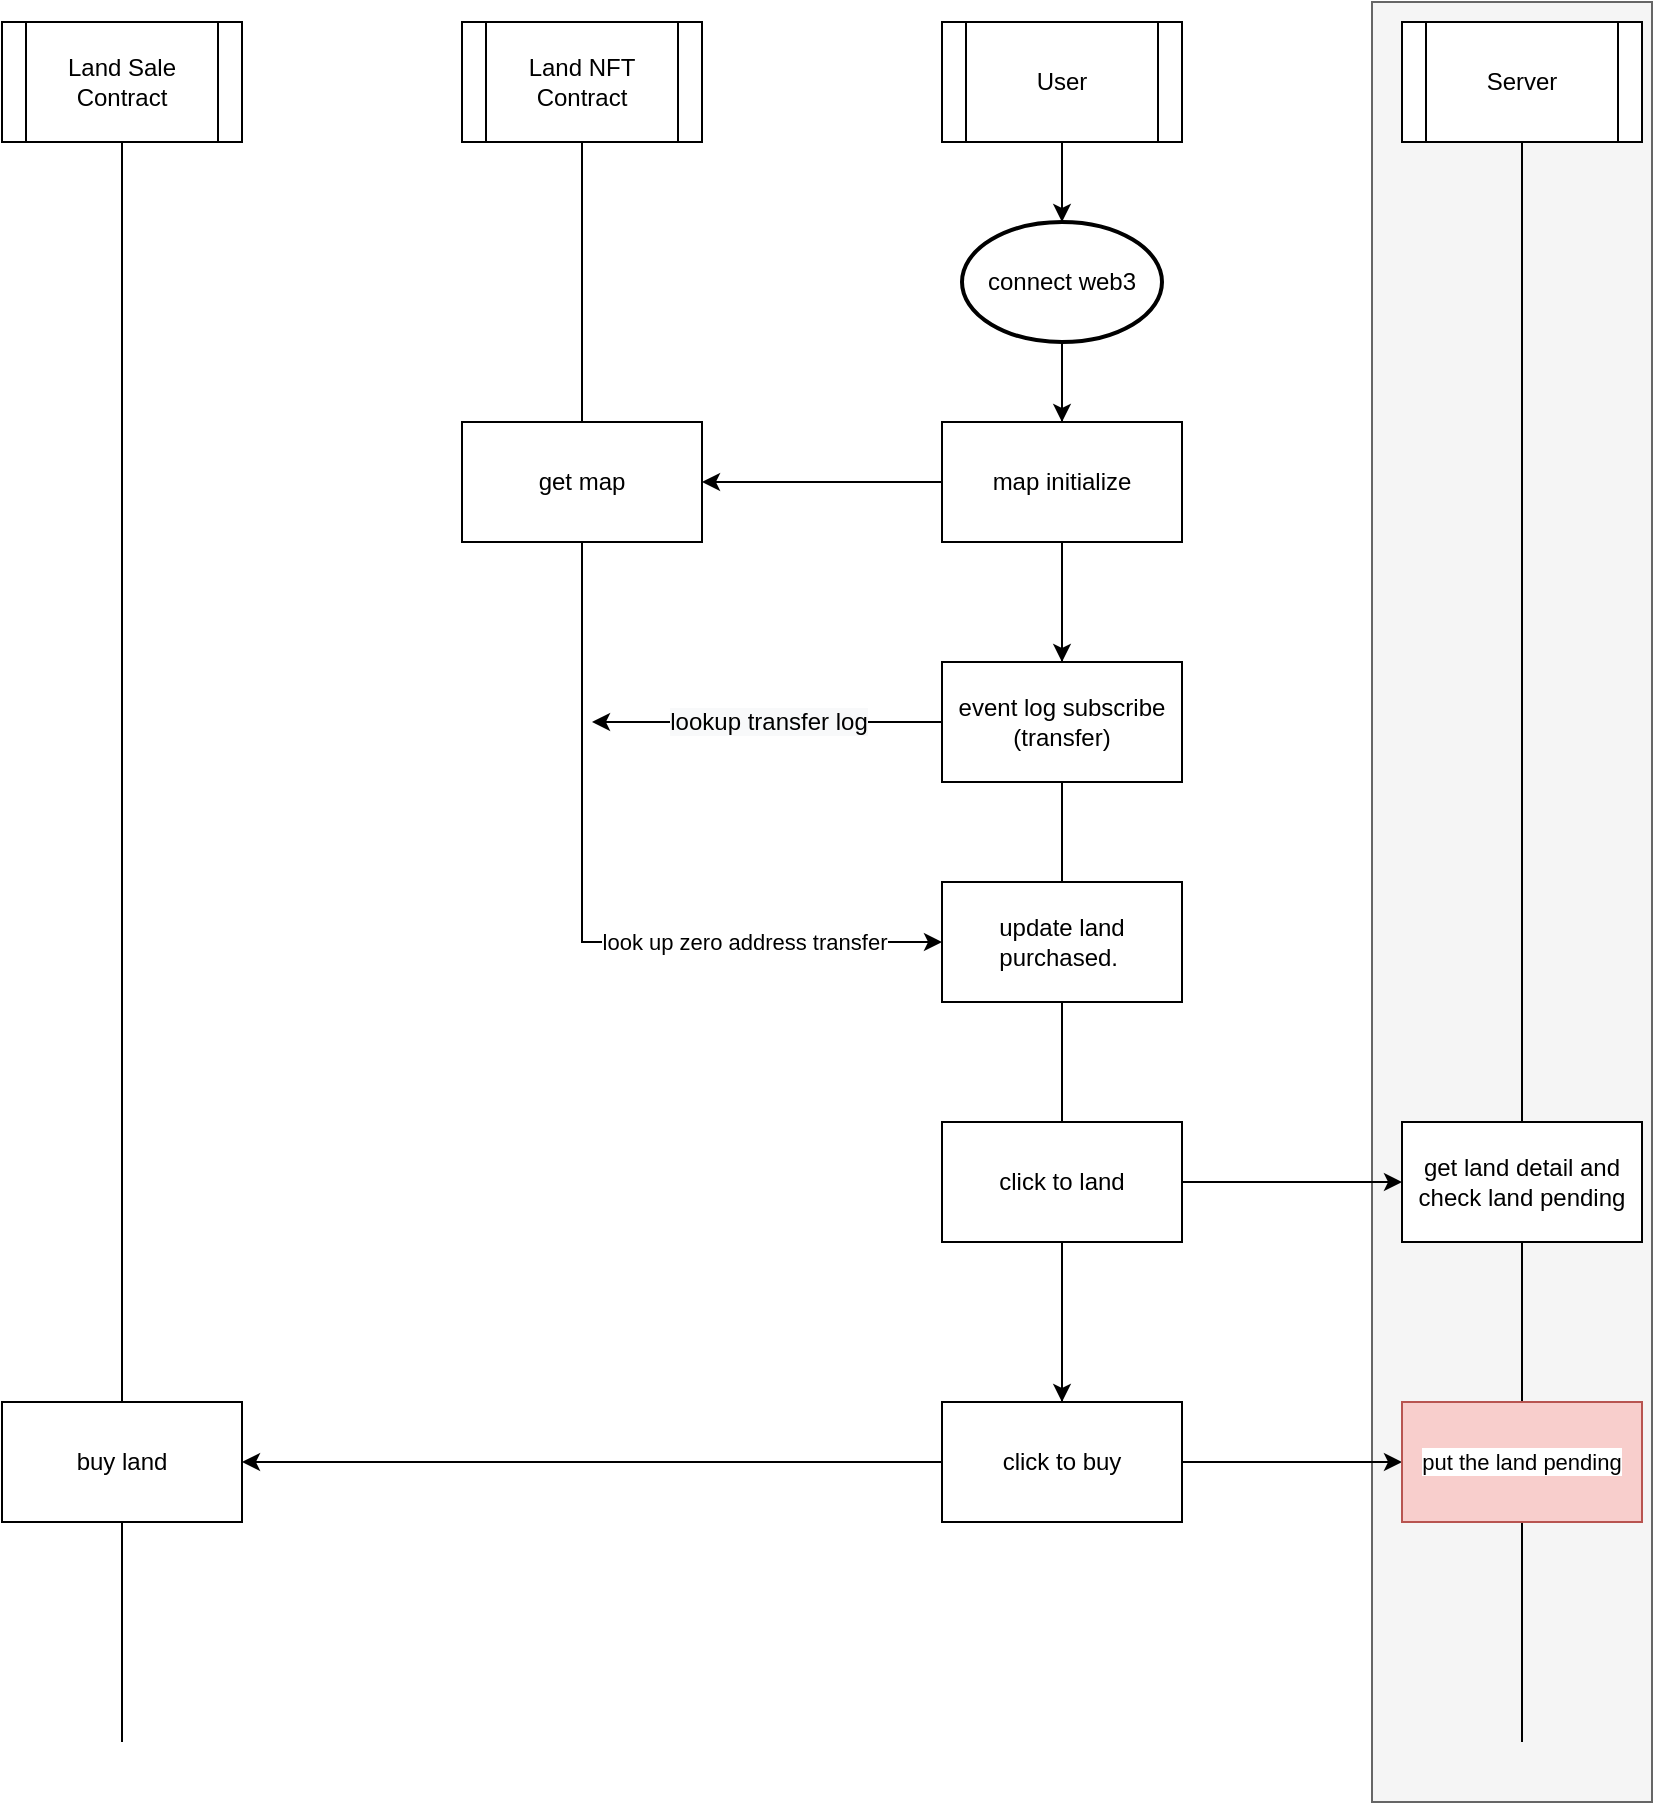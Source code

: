 <mxfile version="20.0.1" type="github">
  <diagram id="L_UoT_DxCkrW-5KhUJgU" name="Page-1">
    <mxGraphModel dx="2037" dy="1099" grid="1" gridSize="10" guides="1" tooltips="1" connect="1" arrows="1" fold="1" page="1" pageScale="1" pageWidth="850" pageHeight="1100" math="0" shadow="0">
      <root>
        <mxCell id="0" />
        <mxCell id="1" parent="0" />
        <mxCell id="brhtzUgJUdRGQniVu7Yr-1" value="" style="rounded=0;whiteSpace=wrap;html=1;fillColor=#f5f5f5;fontColor=#333333;strokeColor=#666666;" vertex="1" parent="1">
          <mxGeometry x="700" y="80" width="140" height="900" as="geometry" />
        </mxCell>
        <mxCell id="pCvEN7_FgobJJsHZdbzq-35" style="edgeStyle=orthogonalEdgeStyle;rounded=0;orthogonalLoop=1;jettySize=auto;html=1;exitX=0.5;exitY=1;exitDx=0;exitDy=0;startArrow=none;startFill=0;endArrow=none;endFill=0;" parent="1" source="pCvEN7_FgobJJsHZdbzq-2" edge="1">
          <mxGeometry relative="1" as="geometry">
            <mxPoint x="305" y="480" as="targetPoint" />
          </mxGeometry>
        </mxCell>
        <mxCell id="pCvEN7_FgobJJsHZdbzq-2" value="Land NFT&lt;br&gt;Contract" style="shape=process;whiteSpace=wrap;html=1;backgroundOutline=1;" parent="1" vertex="1">
          <mxGeometry x="245" y="90" width="120" height="60" as="geometry" />
        </mxCell>
        <mxCell id="pCvEN7_FgobJJsHZdbzq-36" style="edgeStyle=orthogonalEdgeStyle;rounded=0;orthogonalLoop=1;jettySize=auto;html=1;exitX=0.5;exitY=1;exitDx=0;exitDy=0;startArrow=none;startFill=0;endArrow=none;endFill=0;" parent="1" source="pCvEN7_FgobJJsHZdbzq-3" edge="1">
          <mxGeometry relative="1" as="geometry">
            <mxPoint x="775" y="950" as="targetPoint" />
          </mxGeometry>
        </mxCell>
        <mxCell id="pCvEN7_FgobJJsHZdbzq-3" value="Server" style="shape=process;whiteSpace=wrap;html=1;backgroundOutline=1;" parent="1" vertex="1">
          <mxGeometry x="715" y="90" width="120" height="60" as="geometry" />
        </mxCell>
        <mxCell id="pCvEN7_FgobJJsHZdbzq-10" style="edgeStyle=orthogonalEdgeStyle;rounded=0;orthogonalLoop=1;jettySize=auto;html=1;exitX=0.5;exitY=1;exitDx=0;exitDy=0;entryX=0.5;entryY=0;entryDx=0;entryDy=0;entryPerimeter=0;" parent="1" source="pCvEN7_FgobJJsHZdbzq-4" target="pCvEN7_FgobJJsHZdbzq-8" edge="1">
          <mxGeometry relative="1" as="geometry" />
        </mxCell>
        <mxCell id="pCvEN7_FgobJJsHZdbzq-37" style="edgeStyle=orthogonalEdgeStyle;rounded=0;orthogonalLoop=1;jettySize=auto;html=1;exitX=0.5;exitY=1;exitDx=0;exitDy=0;startArrow=none;startFill=0;endArrow=none;endFill=0;entryX=0.5;entryY=0;entryDx=0;entryDy=0;" parent="1" source="pCvEN7_FgobJJsHZdbzq-4" target="pCvEN7_FgobJJsHZdbzq-28" edge="1">
          <mxGeometry relative="1" as="geometry">
            <mxPoint x="545" y="950" as="targetPoint" />
          </mxGeometry>
        </mxCell>
        <mxCell id="pCvEN7_FgobJJsHZdbzq-4" value="User" style="shape=process;whiteSpace=wrap;html=1;backgroundOutline=1;" parent="1" vertex="1">
          <mxGeometry x="485" y="90" width="120" height="60" as="geometry" />
        </mxCell>
        <mxCell id="pCvEN7_FgobJJsHZdbzq-12" style="edgeStyle=orthogonalEdgeStyle;rounded=0;orthogonalLoop=1;jettySize=auto;html=1;exitX=0.5;exitY=1;exitDx=0;exitDy=0;exitPerimeter=0;" parent="1" source="pCvEN7_FgobJJsHZdbzq-8" target="pCvEN7_FgobJJsHZdbzq-11" edge="1">
          <mxGeometry relative="1" as="geometry" />
        </mxCell>
        <mxCell id="pCvEN7_FgobJJsHZdbzq-8" value="connect web3" style="strokeWidth=2;html=1;shape=mxgraph.flowchart.start_1;whiteSpace=wrap;" parent="1" vertex="1">
          <mxGeometry x="495" y="190" width="100" height="60" as="geometry" />
        </mxCell>
        <mxCell id="pCvEN7_FgobJJsHZdbzq-14" style="edgeStyle=orthogonalEdgeStyle;rounded=0;orthogonalLoop=1;jettySize=auto;html=1;exitX=0;exitY=0.5;exitDx=0;exitDy=0;startArrow=none;startFill=0;" parent="1" source="pCvEN7_FgobJJsHZdbzq-11" target="pCvEN7_FgobJJsHZdbzq-13" edge="1">
          <mxGeometry relative="1" as="geometry" />
        </mxCell>
        <mxCell id="pCvEN7_FgobJJsHZdbzq-17" style="edgeStyle=orthogonalEdgeStyle;rounded=0;orthogonalLoop=1;jettySize=auto;html=1;exitX=0.5;exitY=1;exitDx=0;exitDy=0;entryX=0.5;entryY=0;entryDx=0;entryDy=0;startArrow=none;startFill=0;" parent="1" source="pCvEN7_FgobJJsHZdbzq-11" target="pCvEN7_FgobJJsHZdbzq-16" edge="1">
          <mxGeometry relative="1" as="geometry" />
        </mxCell>
        <mxCell id="pCvEN7_FgobJJsHZdbzq-11" value="map initialize" style="rounded=0;whiteSpace=wrap;html=1;" parent="1" vertex="1">
          <mxGeometry x="485" y="290" width="120" height="60" as="geometry" />
        </mxCell>
        <mxCell id="pCvEN7_FgobJJsHZdbzq-13" value="get map" style="rounded=0;whiteSpace=wrap;html=1;" parent="1" vertex="1">
          <mxGeometry x="245" y="290" width="120" height="60" as="geometry" />
        </mxCell>
        <mxCell id="pCvEN7_FgobJJsHZdbzq-19" value="&lt;span style=&quot;font-size: 12px; background-color: rgb(248, 249, 250);&quot;&gt;lookup transfer log&lt;/span&gt;" style="edgeStyle=orthogonalEdgeStyle;rounded=0;orthogonalLoop=1;jettySize=auto;html=1;exitX=0;exitY=0.5;exitDx=0;exitDy=0;startArrow=none;startFill=0;" parent="1" source="pCvEN7_FgobJJsHZdbzq-16" edge="1">
          <mxGeometry relative="1" as="geometry">
            <mxPoint x="310" y="440" as="targetPoint" />
            <Array as="points">
              <mxPoint x="425" y="440" />
              <mxPoint x="425" y="440" />
            </Array>
          </mxGeometry>
        </mxCell>
        <mxCell id="pCvEN7_FgobJJsHZdbzq-16" value="event log subscribe&lt;br&gt;(transfer)" style="rounded=0;whiteSpace=wrap;html=1;" parent="1" vertex="1">
          <mxGeometry x="485" y="410" width="120" height="60" as="geometry" />
        </mxCell>
        <mxCell id="pCvEN7_FgobJJsHZdbzq-21" style="edgeStyle=orthogonalEdgeStyle;rounded=0;orthogonalLoop=1;jettySize=auto;html=1;exitX=0.5;exitY=1;exitDx=0;exitDy=0;entryX=0;entryY=0.5;entryDx=0;entryDy=0;startArrow=none;startFill=0;" parent="1" target="pCvEN7_FgobJJsHZdbzq-20" edge="1">
          <mxGeometry relative="1" as="geometry">
            <mxPoint x="305" y="470" as="sourcePoint" />
            <Array as="points">
              <mxPoint x="305" y="550" />
            </Array>
          </mxGeometry>
        </mxCell>
        <mxCell id="pCvEN7_FgobJJsHZdbzq-23" value="look up zero address transfer" style="edgeLabel;html=1;align=center;verticalAlign=middle;resizable=0;points=[];" parent="pCvEN7_FgobJJsHZdbzq-21" vertex="1" connectable="0">
          <mxGeometry x="0.102" relative="1" as="geometry">
            <mxPoint x="17" as="offset" />
          </mxGeometry>
        </mxCell>
        <mxCell id="pCvEN7_FgobJJsHZdbzq-20" value="update land purchased.&amp;nbsp;" style="rounded=0;whiteSpace=wrap;html=1;" parent="1" vertex="1">
          <mxGeometry x="485" y="520" width="120" height="60" as="geometry" />
        </mxCell>
        <mxCell id="pCvEN7_FgobJJsHZdbzq-27" style="edgeStyle=orthogonalEdgeStyle;rounded=0;orthogonalLoop=1;jettySize=auto;html=1;exitX=1;exitY=0.5;exitDx=0;exitDy=0;entryX=0;entryY=0.5;entryDx=0;entryDy=0;startArrow=none;startFill=0;" parent="1" source="pCvEN7_FgobJJsHZdbzq-24" target="pCvEN7_FgobJJsHZdbzq-26" edge="1">
          <mxGeometry relative="1" as="geometry" />
        </mxCell>
        <mxCell id="pCvEN7_FgobJJsHZdbzq-29" style="edgeStyle=orthogonalEdgeStyle;rounded=0;orthogonalLoop=1;jettySize=auto;html=1;exitX=0.5;exitY=1;exitDx=0;exitDy=0;startArrow=none;startFill=0;" parent="1" source="pCvEN7_FgobJJsHZdbzq-24" target="pCvEN7_FgobJJsHZdbzq-28" edge="1">
          <mxGeometry relative="1" as="geometry" />
        </mxCell>
        <mxCell id="pCvEN7_FgobJJsHZdbzq-24" value="click to land" style="rounded=0;whiteSpace=wrap;html=1;" parent="1" vertex="1">
          <mxGeometry x="485" y="640" width="120" height="60" as="geometry" />
        </mxCell>
        <mxCell id="pCvEN7_FgobJJsHZdbzq-26" value="get land detail and check land pending" style="rounded=0;whiteSpace=wrap;html=1;" parent="1" vertex="1">
          <mxGeometry x="715" y="640" width="120" height="60" as="geometry" />
        </mxCell>
        <mxCell id="pCvEN7_FgobJJsHZdbzq-32" style="edgeStyle=orthogonalEdgeStyle;rounded=0;orthogonalLoop=1;jettySize=auto;html=1;exitX=0;exitY=0.5;exitDx=0;exitDy=0;entryX=1;entryY=0.5;entryDx=0;entryDy=0;startArrow=none;startFill=0;" parent="1" source="pCvEN7_FgobJJsHZdbzq-28" target="pCvEN7_FgobJJsHZdbzq-31" edge="1">
          <mxGeometry relative="1" as="geometry" />
        </mxCell>
        <mxCell id="pCvEN7_FgobJJsHZdbzq-44" value="" style="edgeStyle=orthogonalEdgeStyle;rounded=0;orthogonalLoop=1;jettySize=auto;html=1;exitX=1;exitY=0.5;exitDx=0;exitDy=0;startArrow=none;startFill=0;endArrow=classic;endFill=1;fontSize=10;" parent="1" source="pCvEN7_FgobJJsHZdbzq-28" target="pCvEN7_FgobJJsHZdbzq-43" edge="1">
          <mxGeometry relative="1" as="geometry" />
        </mxCell>
        <mxCell id="pCvEN7_FgobJJsHZdbzq-28" value="click to buy" style="rounded=0;whiteSpace=wrap;html=1;" parent="1" vertex="1">
          <mxGeometry x="485" y="780" width="120" height="60" as="geometry" />
        </mxCell>
        <mxCell id="pCvEN7_FgobJJsHZdbzq-34" style="edgeStyle=orthogonalEdgeStyle;rounded=0;orthogonalLoop=1;jettySize=auto;html=1;exitX=0.5;exitY=1;exitDx=0;exitDy=0;startArrow=none;startFill=0;endArrow=none;endFill=0;" parent="1" source="pCvEN7_FgobJJsHZdbzq-33" edge="1">
          <mxGeometry relative="1" as="geometry">
            <mxPoint x="75" y="950" as="targetPoint" />
          </mxGeometry>
        </mxCell>
        <mxCell id="pCvEN7_FgobJJsHZdbzq-33" value="Land Sale&lt;br&gt;Contract" style="shape=process;whiteSpace=wrap;html=1;backgroundOutline=1;" parent="1" vertex="1">
          <mxGeometry x="15" y="90" width="120" height="60" as="geometry" />
        </mxCell>
        <mxCell id="pCvEN7_FgobJJsHZdbzq-31" value="buy land" style="rounded=0;whiteSpace=wrap;html=1;" parent="1" vertex="1">
          <mxGeometry x="15" y="780" width="120" height="60" as="geometry" />
        </mxCell>
        <mxCell id="pCvEN7_FgobJJsHZdbzq-43" value="&lt;span style=&quot;background-color: rgb(255, 255, 255);&quot;&gt;&lt;font style=&quot;font-size: 11px;&quot;&gt;put the land pending&lt;/font&gt;&lt;/span&gt;" style="rounded=0;whiteSpace=wrap;html=1;fillColor=#f8cecc;strokeColor=#b85450;" parent="1" vertex="1">
          <mxGeometry x="715" y="780" width="120" height="60" as="geometry" />
        </mxCell>
      </root>
    </mxGraphModel>
  </diagram>
</mxfile>
